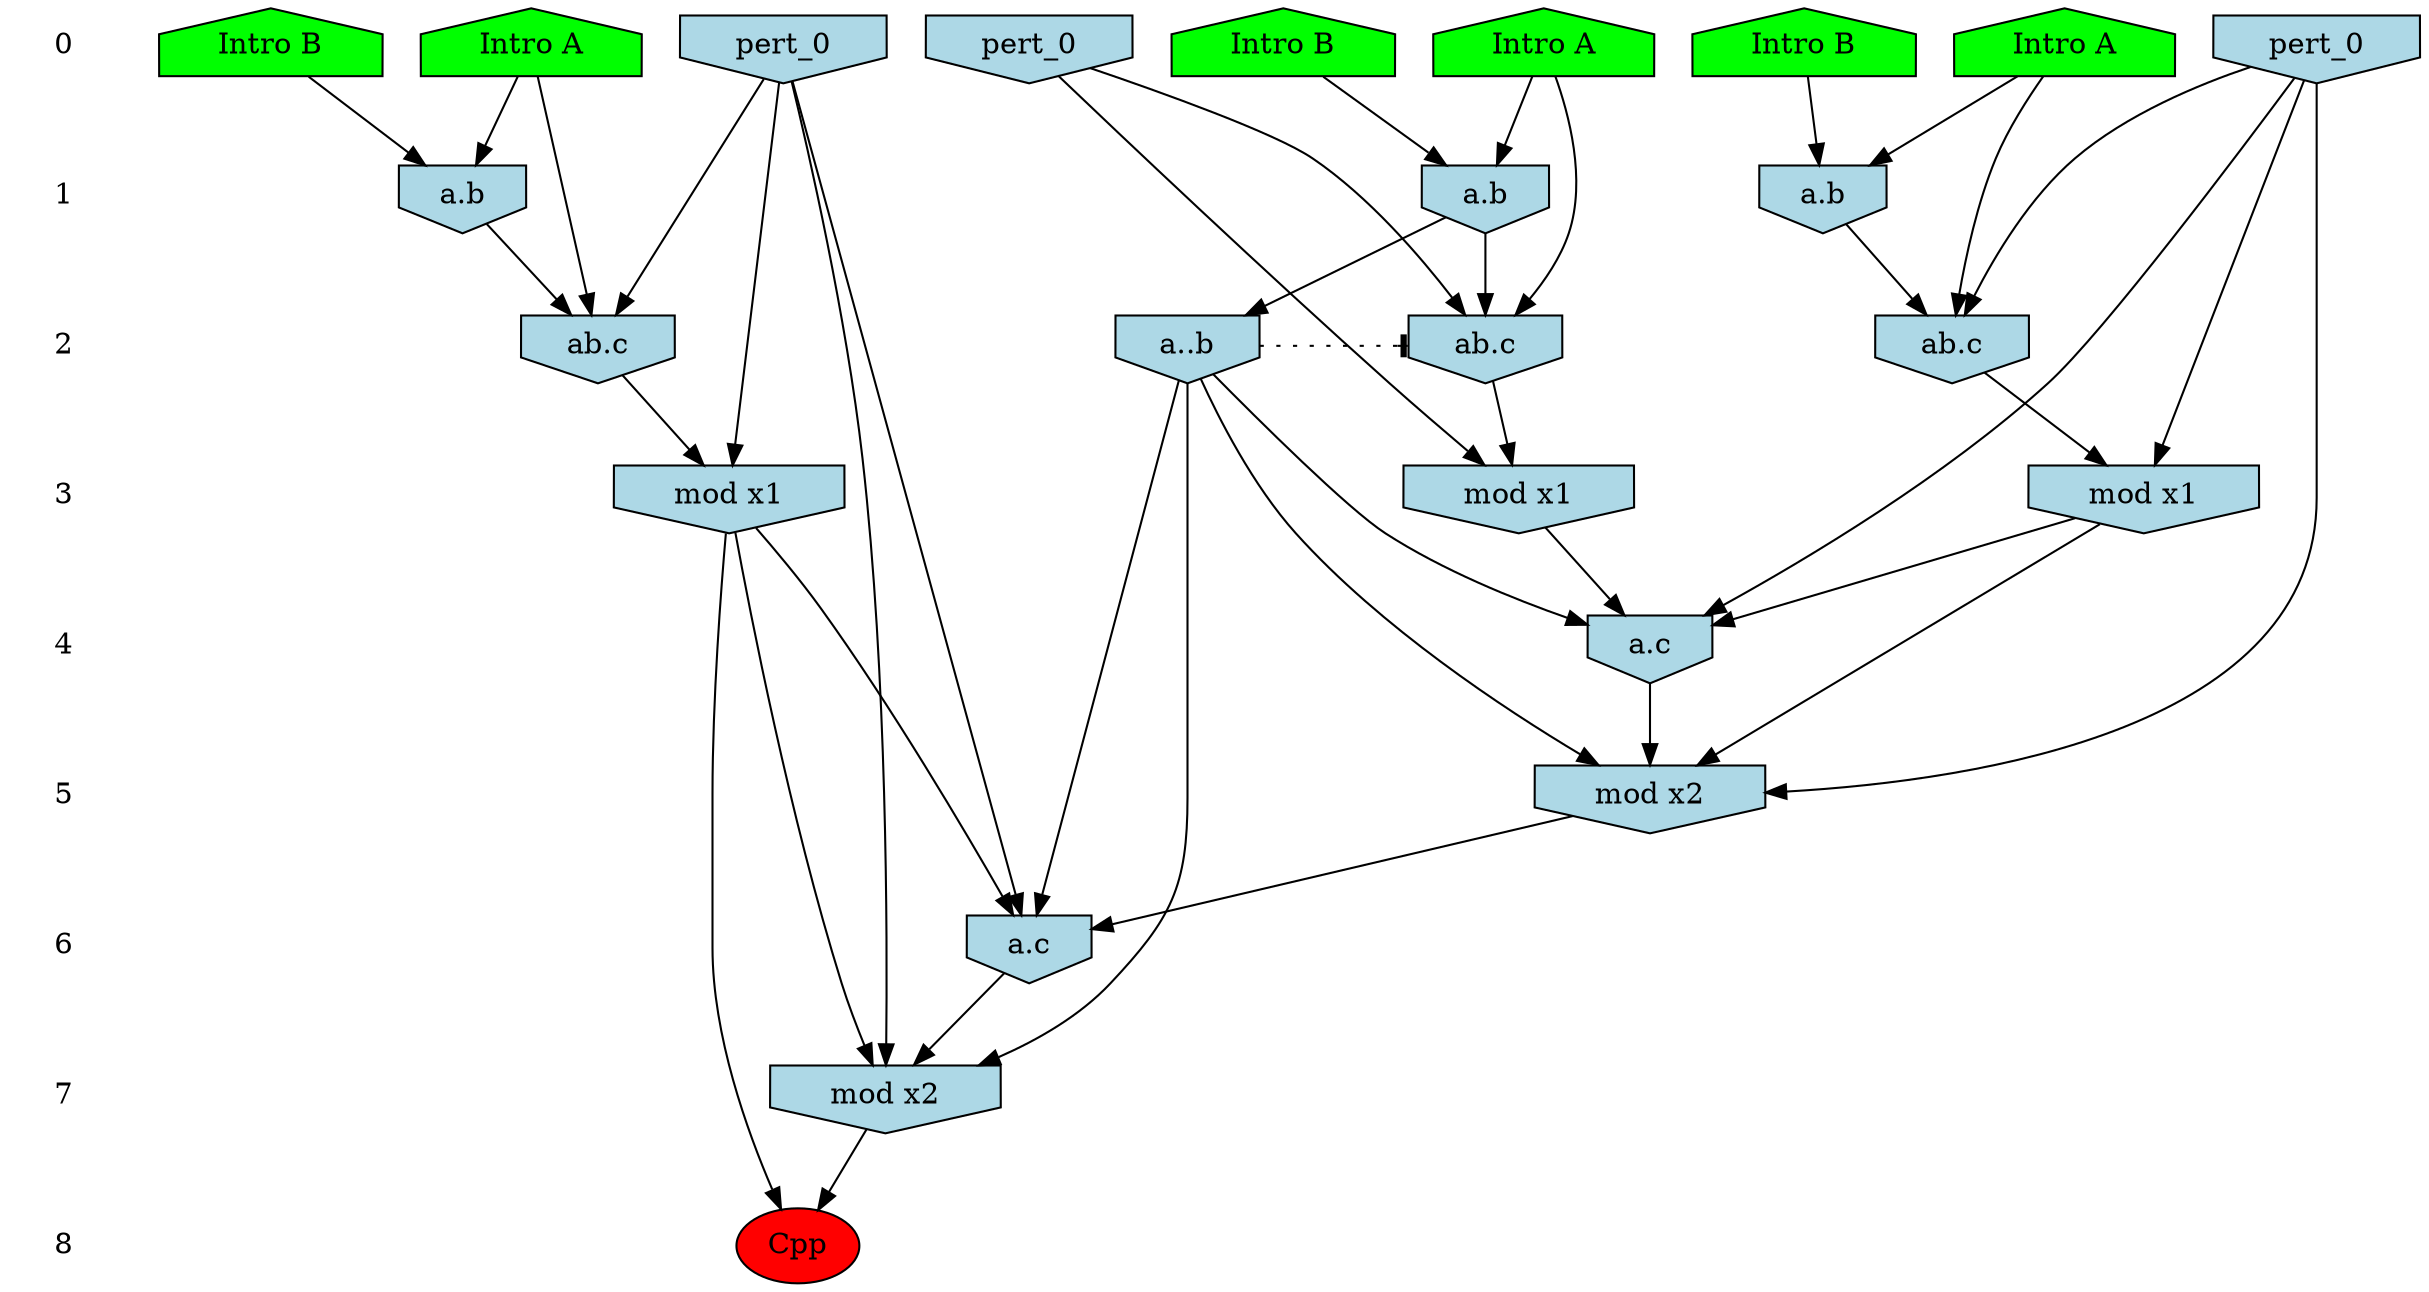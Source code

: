 /* Compression of 1 causal flows obtained in average at 1.002180E+01 t.u */
/* Compressed causal flows were: [1] */
digraph G{
 ranksep=.5 ; 
{ rank = same ; "0" [shape=plaintext] ; node_1 [label ="Intro B", shape=house, style=filled, fillcolor=green] ;
node_2 [label ="Intro B", shape=house, style=filled, fillcolor=green] ;
node_3 [label ="Intro A", shape=house, style=filled, fillcolor=green] ;
node_4 [label ="Intro A", shape=house, style=filled, fillcolor=green] ;
node_5 [label ="Intro B", shape=house, style=filled, fillcolor=green] ;
node_6 [label ="Intro A", shape=house, style=filled, fillcolor=green] ;
node_10 [label="pert_0", shape=invhouse, style=filled, fillcolor = lightblue] ;
node_11 [label="pert_0", shape=invhouse, style=filled, fillcolor = lightblue] ;
node_12 [label="pert_0", shape=invhouse, style=filled, fillcolor = lightblue] ;
}
{ rank = same ; "1" [shape=plaintext] ; node_7 [label="a.b", shape=invhouse, style=filled, fillcolor = lightblue] ;
node_8 [label="a.b", shape=invhouse, style=filled, fillcolor = lightblue] ;
node_9 [label="a.b", shape=invhouse, style=filled, fillcolor = lightblue] ;
}
{ rank = same ; "2" [shape=plaintext] ; node_13 [label="ab.c", shape=invhouse, style=filled, fillcolor = lightblue] ;
node_14 [label="ab.c", shape=invhouse, style=filled, fillcolor = lightblue] ;
node_15 [label="ab.c", shape=invhouse, style=filled, fillcolor = lightblue] ;
node_18 [label="a..b", shape=invhouse, style=filled, fillcolor = lightblue] ;
}
{ rank = same ; "3" [shape=plaintext] ; node_16 [label="mod x1", shape=invhouse, style=filled, fillcolor = lightblue] ;
node_17 [label="mod x1", shape=invhouse, style=filled, fillcolor = lightblue] ;
node_19 [label="mod x1", shape=invhouse, style=filled, fillcolor = lightblue] ;
}
{ rank = same ; "4" [shape=plaintext] ; node_20 [label="a.c", shape=invhouse, style=filled, fillcolor = lightblue] ;
}
{ rank = same ; "5" [shape=plaintext] ; node_21 [label="mod x2", shape=invhouse, style=filled, fillcolor = lightblue] ;
}
{ rank = same ; "6" [shape=plaintext] ; node_22 [label="a.c", shape=invhouse, style=filled, fillcolor = lightblue] ;
}
{ rank = same ; "7" [shape=plaintext] ; node_23 [label="mod x2", shape=invhouse, style=filled, fillcolor = lightblue] ;
}
{ rank = same ; "8" [shape=plaintext] ; node_24 [label ="Cpp", style=filled, fillcolor=red] ;
}
"0" -> "1" [style="invis"]; 
"1" -> "2" [style="invis"]; 
"2" -> "3" [style="invis"]; 
"3" -> "4" [style="invis"]; 
"4" -> "5" [style="invis"]; 
"5" -> "6" [style="invis"]; 
"6" -> "7" [style="invis"]; 
"7" -> "8" [style="invis"]; 
node_5 -> node_7
node_6 -> node_7
node_1 -> node_8
node_3 -> node_8
node_2 -> node_9
node_4 -> node_9
node_3 -> node_13
node_8 -> node_13
node_11 -> node_13
node_4 -> node_14
node_9 -> node_14
node_10 -> node_14
node_6 -> node_15
node_7 -> node_15
node_12 -> node_15
node_11 -> node_16
node_13 -> node_16
node_12 -> node_17
node_15 -> node_17
node_9 -> node_18
node_10 -> node_19
node_14 -> node_19
node_12 -> node_20
node_17 -> node_20
node_18 -> node_20
node_19 -> node_20
node_12 -> node_21
node_17 -> node_21
node_18 -> node_21
node_20 -> node_21
node_11 -> node_22
node_16 -> node_22
node_18 -> node_22
node_21 -> node_22
node_11 -> node_23
node_16 -> node_23
node_18 -> node_23
node_22 -> node_23
node_16 -> node_24
node_23 -> node_24
node_18 -> node_14 [style=dotted, arrowhead = tee] 
}
/*
 Dot generation time: 0.000000
*/
